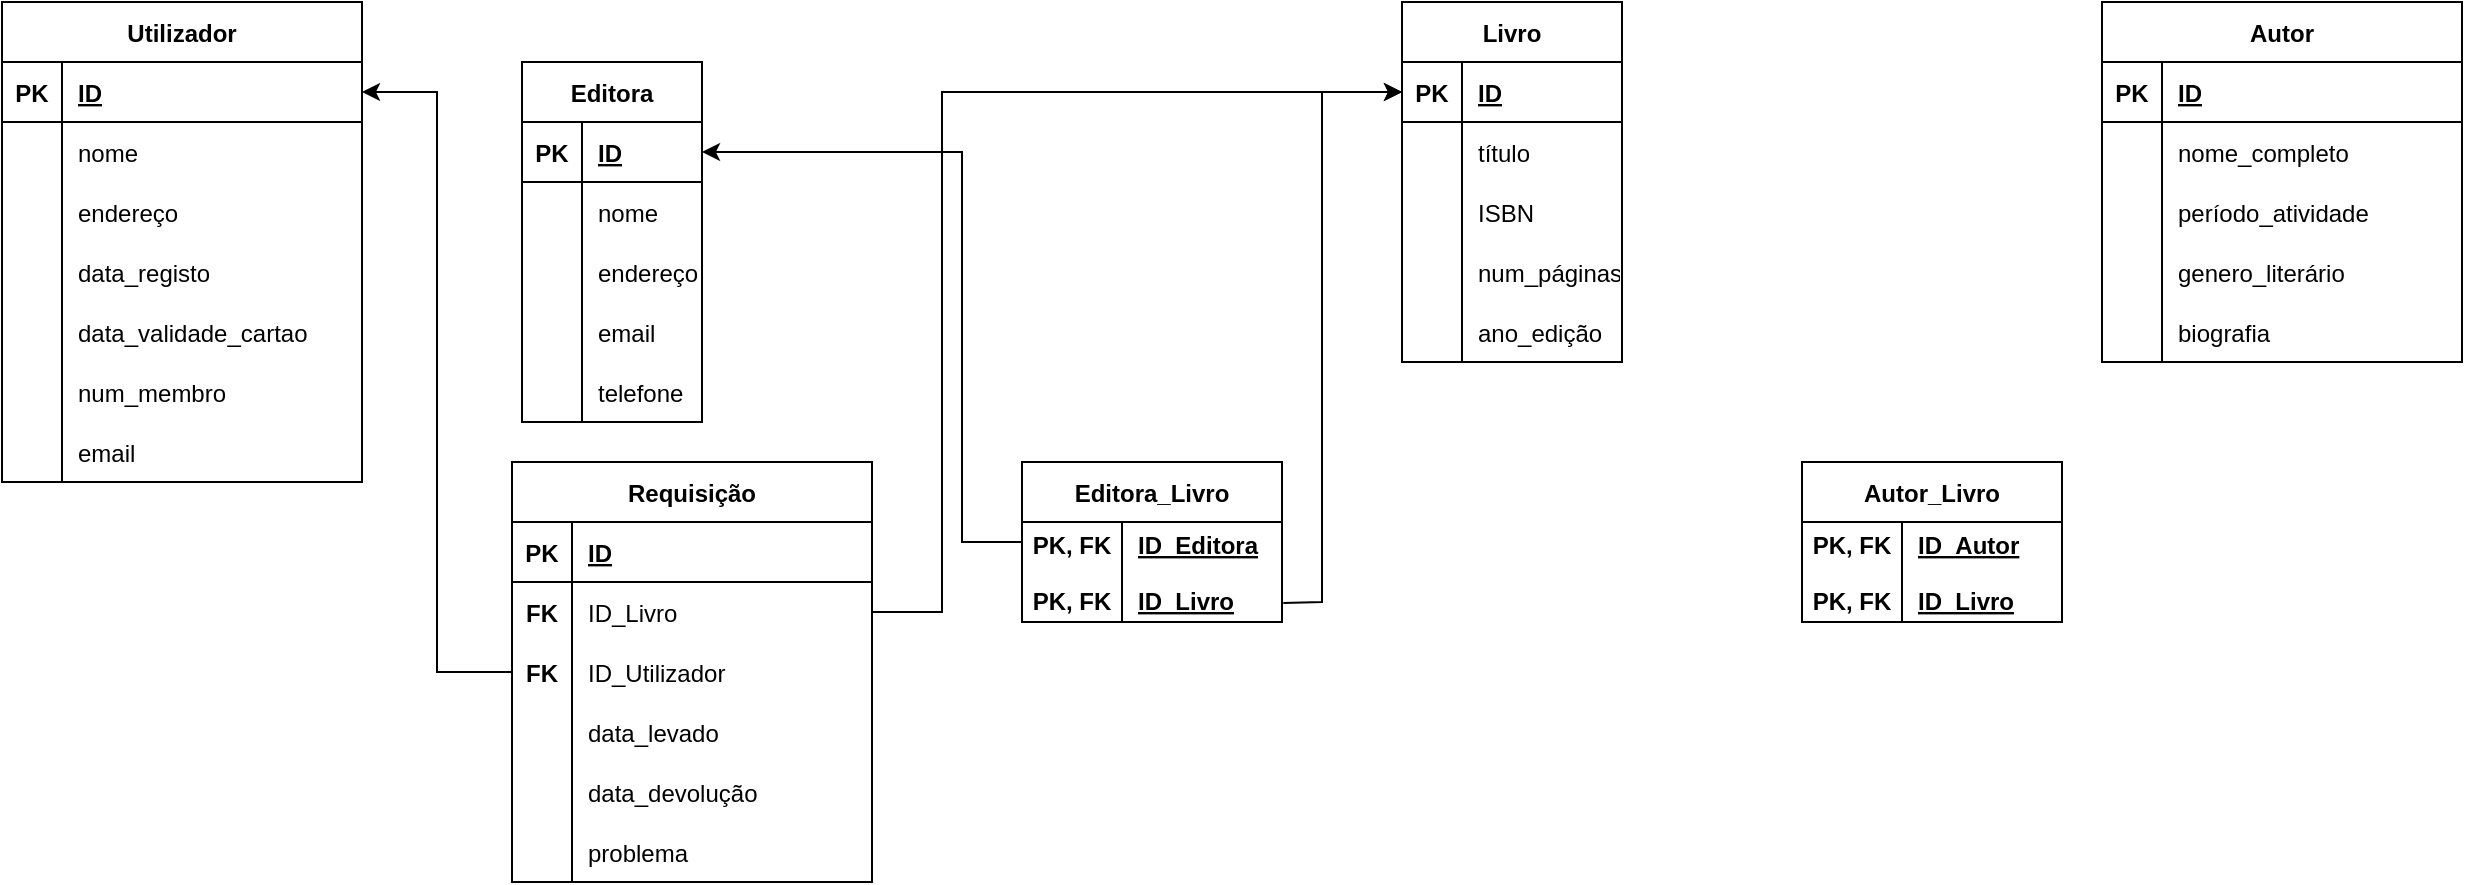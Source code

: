 <mxfile version="20.8.5" type="device"><diagram id="d6xPp4EMO8dRjzPWDGt7" name="Page-1"><mxGraphModel dx="2045" dy="637" grid="1" gridSize="10" guides="1" tooltips="1" connect="1" arrows="1" fold="1" page="1" pageScale="1" pageWidth="850" pageHeight="1100" math="0" shadow="0"><root><mxCell id="0"/><mxCell id="1" parent="0"/><mxCell id="xlH62Se6CiUaVuSIfC0U-5" value="Editora" style="shape=table;startSize=30;container=1;collapsible=1;childLayout=tableLayout;fixedRows=1;rowLines=0;fontStyle=1;align=center;resizeLast=1;" vertex="1" parent="1"><mxGeometry x="250" y="450" width="90" height="180" as="geometry"/></mxCell><mxCell id="xlH62Se6CiUaVuSIfC0U-6" value="" style="shape=tableRow;horizontal=0;startSize=0;swimlaneHead=0;swimlaneBody=0;fillColor=none;collapsible=0;dropTarget=0;points=[[0,0.5],[1,0.5]];portConstraint=eastwest;top=0;left=0;right=0;bottom=1;" vertex="1" parent="xlH62Se6CiUaVuSIfC0U-5"><mxGeometry y="30" width="90" height="30" as="geometry"/></mxCell><mxCell id="xlH62Se6CiUaVuSIfC0U-7" value="PK" style="shape=partialRectangle;connectable=0;fillColor=none;top=0;left=0;bottom=0;right=0;fontStyle=1;overflow=hidden;" vertex="1" parent="xlH62Se6CiUaVuSIfC0U-6"><mxGeometry width="30" height="30" as="geometry"><mxRectangle width="30" height="30" as="alternateBounds"/></mxGeometry></mxCell><mxCell id="xlH62Se6CiUaVuSIfC0U-8" value="ID" style="shape=partialRectangle;connectable=0;fillColor=none;top=0;left=0;bottom=0;right=0;align=left;spacingLeft=6;fontStyle=5;overflow=hidden;" vertex="1" parent="xlH62Se6CiUaVuSIfC0U-6"><mxGeometry x="30" width="60" height="30" as="geometry"><mxRectangle width="60" height="30" as="alternateBounds"/></mxGeometry></mxCell><mxCell id="xlH62Se6CiUaVuSIfC0U-9" value="" style="shape=tableRow;horizontal=0;startSize=0;swimlaneHead=0;swimlaneBody=0;fillColor=none;collapsible=0;dropTarget=0;points=[[0,0.5],[1,0.5]];portConstraint=eastwest;top=0;left=0;right=0;bottom=0;" vertex="1" parent="xlH62Se6CiUaVuSIfC0U-5"><mxGeometry y="60" width="90" height="30" as="geometry"/></mxCell><mxCell id="xlH62Se6CiUaVuSIfC0U-10" value="" style="shape=partialRectangle;connectable=0;fillColor=none;top=0;left=0;bottom=0;right=0;editable=1;overflow=hidden;" vertex="1" parent="xlH62Se6CiUaVuSIfC0U-9"><mxGeometry width="30" height="30" as="geometry"><mxRectangle width="30" height="30" as="alternateBounds"/></mxGeometry></mxCell><mxCell id="xlH62Se6CiUaVuSIfC0U-11" value="nome" style="shape=partialRectangle;connectable=0;fillColor=none;top=0;left=0;bottom=0;right=0;align=left;spacingLeft=6;overflow=hidden;" vertex="1" parent="xlH62Se6CiUaVuSIfC0U-9"><mxGeometry x="30" width="60" height="30" as="geometry"><mxRectangle width="60" height="30" as="alternateBounds"/></mxGeometry></mxCell><mxCell id="xlH62Se6CiUaVuSIfC0U-12" value="" style="shape=tableRow;horizontal=0;startSize=0;swimlaneHead=0;swimlaneBody=0;fillColor=none;collapsible=0;dropTarget=0;points=[[0,0.5],[1,0.5]];portConstraint=eastwest;top=0;left=0;right=0;bottom=0;" vertex="1" parent="xlH62Se6CiUaVuSIfC0U-5"><mxGeometry y="90" width="90" height="30" as="geometry"/></mxCell><mxCell id="xlH62Se6CiUaVuSIfC0U-13" value="" style="shape=partialRectangle;connectable=0;fillColor=none;top=0;left=0;bottom=0;right=0;editable=1;overflow=hidden;" vertex="1" parent="xlH62Se6CiUaVuSIfC0U-12"><mxGeometry width="30" height="30" as="geometry"><mxRectangle width="30" height="30" as="alternateBounds"/></mxGeometry></mxCell><mxCell id="xlH62Se6CiUaVuSIfC0U-14" value="endereço" style="shape=partialRectangle;connectable=0;fillColor=none;top=0;left=0;bottom=0;right=0;align=left;spacingLeft=6;overflow=hidden;" vertex="1" parent="xlH62Se6CiUaVuSIfC0U-12"><mxGeometry x="30" width="60" height="30" as="geometry"><mxRectangle width="60" height="30" as="alternateBounds"/></mxGeometry></mxCell><mxCell id="xlH62Se6CiUaVuSIfC0U-15" value="" style="shape=tableRow;horizontal=0;startSize=0;swimlaneHead=0;swimlaneBody=0;fillColor=none;collapsible=0;dropTarget=0;points=[[0,0.5],[1,0.5]];portConstraint=eastwest;top=0;left=0;right=0;bottom=0;" vertex="1" parent="xlH62Se6CiUaVuSIfC0U-5"><mxGeometry y="120" width="90" height="30" as="geometry"/></mxCell><mxCell id="xlH62Se6CiUaVuSIfC0U-16" value="" style="shape=partialRectangle;connectable=0;fillColor=none;top=0;left=0;bottom=0;right=0;editable=1;overflow=hidden;" vertex="1" parent="xlH62Se6CiUaVuSIfC0U-15"><mxGeometry width="30" height="30" as="geometry"><mxRectangle width="30" height="30" as="alternateBounds"/></mxGeometry></mxCell><mxCell id="xlH62Se6CiUaVuSIfC0U-17" value="email" style="shape=partialRectangle;connectable=0;fillColor=none;top=0;left=0;bottom=0;right=0;align=left;spacingLeft=6;overflow=hidden;" vertex="1" parent="xlH62Se6CiUaVuSIfC0U-15"><mxGeometry x="30" width="60" height="30" as="geometry"><mxRectangle width="60" height="30" as="alternateBounds"/></mxGeometry></mxCell><mxCell id="xlH62Se6CiUaVuSIfC0U-24" style="shape=tableRow;horizontal=0;startSize=0;swimlaneHead=0;swimlaneBody=0;fillColor=none;collapsible=0;dropTarget=0;points=[[0,0.5],[1,0.5]];portConstraint=eastwest;top=0;left=0;right=0;bottom=0;" vertex="1" parent="xlH62Se6CiUaVuSIfC0U-5"><mxGeometry y="150" width="90" height="30" as="geometry"/></mxCell><mxCell id="xlH62Se6CiUaVuSIfC0U-25" style="shape=partialRectangle;connectable=0;fillColor=none;top=0;left=0;bottom=0;right=0;editable=1;overflow=hidden;" vertex="1" parent="xlH62Se6CiUaVuSIfC0U-24"><mxGeometry width="30" height="30" as="geometry"><mxRectangle width="30" height="30" as="alternateBounds"/></mxGeometry></mxCell><mxCell id="xlH62Se6CiUaVuSIfC0U-26" value="telefone" style="shape=partialRectangle;connectable=0;fillColor=none;top=0;left=0;bottom=0;right=0;align=left;spacingLeft=6;overflow=hidden;" vertex="1" parent="xlH62Se6CiUaVuSIfC0U-24"><mxGeometry x="30" width="60" height="30" as="geometry"><mxRectangle width="60" height="30" as="alternateBounds"/></mxGeometry></mxCell><mxCell id="xlH62Se6CiUaVuSIfC0U-27" value="Autor" style="shape=table;startSize=30;container=1;collapsible=1;childLayout=tableLayout;fixedRows=1;rowLines=0;fontStyle=1;align=center;resizeLast=1;" vertex="1" parent="1"><mxGeometry x="1040" y="420" width="180" height="180" as="geometry"/></mxCell><mxCell id="xlH62Se6CiUaVuSIfC0U-28" value="" style="shape=tableRow;horizontal=0;startSize=0;swimlaneHead=0;swimlaneBody=0;fillColor=none;collapsible=0;dropTarget=0;points=[[0,0.5],[1,0.5]];portConstraint=eastwest;top=0;left=0;right=0;bottom=1;" vertex="1" parent="xlH62Se6CiUaVuSIfC0U-27"><mxGeometry y="30" width="180" height="30" as="geometry"/></mxCell><mxCell id="xlH62Se6CiUaVuSIfC0U-29" value="PK" style="shape=partialRectangle;connectable=0;fillColor=none;top=0;left=0;bottom=0;right=0;fontStyle=1;overflow=hidden;" vertex="1" parent="xlH62Se6CiUaVuSIfC0U-28"><mxGeometry width="30" height="30" as="geometry"><mxRectangle width="30" height="30" as="alternateBounds"/></mxGeometry></mxCell><mxCell id="xlH62Se6CiUaVuSIfC0U-30" value="ID" style="shape=partialRectangle;connectable=0;fillColor=none;top=0;left=0;bottom=0;right=0;align=left;spacingLeft=6;fontStyle=5;overflow=hidden;" vertex="1" parent="xlH62Se6CiUaVuSIfC0U-28"><mxGeometry x="30" width="150" height="30" as="geometry"><mxRectangle width="150" height="30" as="alternateBounds"/></mxGeometry></mxCell><mxCell id="xlH62Se6CiUaVuSIfC0U-31" value="" style="shape=tableRow;horizontal=0;startSize=0;swimlaneHead=0;swimlaneBody=0;fillColor=none;collapsible=0;dropTarget=0;points=[[0,0.5],[1,0.5]];portConstraint=eastwest;top=0;left=0;right=0;bottom=0;" vertex="1" parent="xlH62Se6CiUaVuSIfC0U-27"><mxGeometry y="60" width="180" height="30" as="geometry"/></mxCell><mxCell id="xlH62Se6CiUaVuSIfC0U-32" value="" style="shape=partialRectangle;connectable=0;fillColor=none;top=0;left=0;bottom=0;right=0;editable=1;overflow=hidden;" vertex="1" parent="xlH62Se6CiUaVuSIfC0U-31"><mxGeometry width="30" height="30" as="geometry"><mxRectangle width="30" height="30" as="alternateBounds"/></mxGeometry></mxCell><mxCell id="xlH62Se6CiUaVuSIfC0U-33" value="nome_completo" style="shape=partialRectangle;connectable=0;fillColor=none;top=0;left=0;bottom=0;right=0;align=left;spacingLeft=6;overflow=hidden;" vertex="1" parent="xlH62Se6CiUaVuSIfC0U-31"><mxGeometry x="30" width="150" height="30" as="geometry"><mxRectangle width="150" height="30" as="alternateBounds"/></mxGeometry></mxCell><mxCell id="xlH62Se6CiUaVuSIfC0U-34" value="" style="shape=tableRow;horizontal=0;startSize=0;swimlaneHead=0;swimlaneBody=0;fillColor=none;collapsible=0;dropTarget=0;points=[[0,0.5],[1,0.5]];portConstraint=eastwest;top=0;left=0;right=0;bottom=0;" vertex="1" parent="xlH62Se6CiUaVuSIfC0U-27"><mxGeometry y="90" width="180" height="30" as="geometry"/></mxCell><mxCell id="xlH62Se6CiUaVuSIfC0U-35" value="" style="shape=partialRectangle;connectable=0;fillColor=none;top=0;left=0;bottom=0;right=0;editable=1;overflow=hidden;" vertex="1" parent="xlH62Se6CiUaVuSIfC0U-34"><mxGeometry width="30" height="30" as="geometry"><mxRectangle width="30" height="30" as="alternateBounds"/></mxGeometry></mxCell><mxCell id="xlH62Se6CiUaVuSIfC0U-36" value="período_atividade" style="shape=partialRectangle;connectable=0;fillColor=none;top=0;left=0;bottom=0;right=0;align=left;spacingLeft=6;overflow=hidden;" vertex="1" parent="xlH62Se6CiUaVuSIfC0U-34"><mxGeometry x="30" width="150" height="30" as="geometry"><mxRectangle width="150" height="30" as="alternateBounds"/></mxGeometry></mxCell><mxCell id="xlH62Se6CiUaVuSIfC0U-37" value="" style="shape=tableRow;horizontal=0;startSize=0;swimlaneHead=0;swimlaneBody=0;fillColor=none;collapsible=0;dropTarget=0;points=[[0,0.5],[1,0.5]];portConstraint=eastwest;top=0;left=0;right=0;bottom=0;" vertex="1" parent="xlH62Se6CiUaVuSIfC0U-27"><mxGeometry y="120" width="180" height="30" as="geometry"/></mxCell><mxCell id="xlH62Se6CiUaVuSIfC0U-38" value="" style="shape=partialRectangle;connectable=0;fillColor=none;top=0;left=0;bottom=0;right=0;editable=1;overflow=hidden;" vertex="1" parent="xlH62Se6CiUaVuSIfC0U-37"><mxGeometry width="30" height="30" as="geometry"><mxRectangle width="30" height="30" as="alternateBounds"/></mxGeometry></mxCell><mxCell id="xlH62Se6CiUaVuSIfC0U-39" value="genero_literário" style="shape=partialRectangle;connectable=0;fillColor=none;top=0;left=0;bottom=0;right=0;align=left;spacingLeft=6;overflow=hidden;" vertex="1" parent="xlH62Se6CiUaVuSIfC0U-37"><mxGeometry x="30" width="150" height="30" as="geometry"><mxRectangle width="150" height="30" as="alternateBounds"/></mxGeometry></mxCell><mxCell id="xlH62Se6CiUaVuSIfC0U-40" style="shape=tableRow;horizontal=0;startSize=0;swimlaneHead=0;swimlaneBody=0;fillColor=none;collapsible=0;dropTarget=0;points=[[0,0.5],[1,0.5]];portConstraint=eastwest;top=0;left=0;right=0;bottom=0;" vertex="1" parent="xlH62Se6CiUaVuSIfC0U-27"><mxGeometry y="150" width="180" height="30" as="geometry"/></mxCell><mxCell id="xlH62Se6CiUaVuSIfC0U-41" style="shape=partialRectangle;connectable=0;fillColor=none;top=0;left=0;bottom=0;right=0;editable=1;overflow=hidden;" vertex="1" parent="xlH62Se6CiUaVuSIfC0U-40"><mxGeometry width="30" height="30" as="geometry"><mxRectangle width="30" height="30" as="alternateBounds"/></mxGeometry></mxCell><mxCell id="xlH62Se6CiUaVuSIfC0U-42" value="biografia" style="shape=partialRectangle;connectable=0;fillColor=none;top=0;left=0;bottom=0;right=0;align=left;spacingLeft=6;overflow=hidden;" vertex="1" parent="xlH62Se6CiUaVuSIfC0U-40"><mxGeometry x="30" width="150" height="30" as="geometry"><mxRectangle width="150" height="30" as="alternateBounds"/></mxGeometry></mxCell><mxCell id="xlH62Se6CiUaVuSIfC0U-43" value="Livro" style="shape=table;startSize=30;container=1;collapsible=1;childLayout=tableLayout;fixedRows=1;rowLines=0;fontStyle=1;align=center;resizeLast=1;" vertex="1" parent="1"><mxGeometry x="690" y="420" width="110" height="180" as="geometry"/></mxCell><mxCell id="xlH62Se6CiUaVuSIfC0U-44" value="" style="shape=tableRow;horizontal=0;startSize=0;swimlaneHead=0;swimlaneBody=0;fillColor=none;collapsible=0;dropTarget=0;points=[[0,0.5],[1,0.5]];portConstraint=eastwest;top=0;left=0;right=0;bottom=1;" vertex="1" parent="xlH62Se6CiUaVuSIfC0U-43"><mxGeometry y="30" width="110" height="30" as="geometry"/></mxCell><mxCell id="xlH62Se6CiUaVuSIfC0U-45" value="PK" style="shape=partialRectangle;connectable=0;fillColor=none;top=0;left=0;bottom=0;right=0;fontStyle=1;overflow=hidden;" vertex="1" parent="xlH62Se6CiUaVuSIfC0U-44"><mxGeometry width="30" height="30" as="geometry"><mxRectangle width="30" height="30" as="alternateBounds"/></mxGeometry></mxCell><mxCell id="xlH62Se6CiUaVuSIfC0U-46" value="ID" style="shape=partialRectangle;connectable=0;fillColor=none;top=0;left=0;bottom=0;right=0;align=left;spacingLeft=6;fontStyle=5;overflow=hidden;" vertex="1" parent="xlH62Se6CiUaVuSIfC0U-44"><mxGeometry x="30" width="80" height="30" as="geometry"><mxRectangle width="80" height="30" as="alternateBounds"/></mxGeometry></mxCell><mxCell id="xlH62Se6CiUaVuSIfC0U-47" value="" style="shape=tableRow;horizontal=0;startSize=0;swimlaneHead=0;swimlaneBody=0;fillColor=none;collapsible=0;dropTarget=0;points=[[0,0.5],[1,0.5]];portConstraint=eastwest;top=0;left=0;right=0;bottom=0;" vertex="1" parent="xlH62Se6CiUaVuSIfC0U-43"><mxGeometry y="60" width="110" height="30" as="geometry"/></mxCell><mxCell id="xlH62Se6CiUaVuSIfC0U-48" value="" style="shape=partialRectangle;connectable=0;fillColor=none;top=0;left=0;bottom=0;right=0;editable=1;overflow=hidden;" vertex="1" parent="xlH62Se6CiUaVuSIfC0U-47"><mxGeometry width="30" height="30" as="geometry"><mxRectangle width="30" height="30" as="alternateBounds"/></mxGeometry></mxCell><mxCell id="xlH62Se6CiUaVuSIfC0U-49" value="título" style="shape=partialRectangle;connectable=0;fillColor=none;top=0;left=0;bottom=0;right=0;align=left;spacingLeft=6;overflow=hidden;" vertex="1" parent="xlH62Se6CiUaVuSIfC0U-47"><mxGeometry x="30" width="80" height="30" as="geometry"><mxRectangle width="80" height="30" as="alternateBounds"/></mxGeometry></mxCell><mxCell id="xlH62Se6CiUaVuSIfC0U-50" value="" style="shape=tableRow;horizontal=0;startSize=0;swimlaneHead=0;swimlaneBody=0;fillColor=none;collapsible=0;dropTarget=0;points=[[0,0.5],[1,0.5]];portConstraint=eastwest;top=0;left=0;right=0;bottom=0;" vertex="1" parent="xlH62Se6CiUaVuSIfC0U-43"><mxGeometry y="90" width="110" height="30" as="geometry"/></mxCell><mxCell id="xlH62Se6CiUaVuSIfC0U-51" value="" style="shape=partialRectangle;connectable=0;fillColor=none;top=0;left=0;bottom=0;right=0;editable=1;overflow=hidden;" vertex="1" parent="xlH62Se6CiUaVuSIfC0U-50"><mxGeometry width="30" height="30" as="geometry"><mxRectangle width="30" height="30" as="alternateBounds"/></mxGeometry></mxCell><mxCell id="xlH62Se6CiUaVuSIfC0U-52" value="ISBN" style="shape=partialRectangle;connectable=0;fillColor=none;top=0;left=0;bottom=0;right=0;align=left;spacingLeft=6;overflow=hidden;" vertex="1" parent="xlH62Se6CiUaVuSIfC0U-50"><mxGeometry x="30" width="80" height="30" as="geometry"><mxRectangle width="80" height="30" as="alternateBounds"/></mxGeometry></mxCell><mxCell id="xlH62Se6CiUaVuSIfC0U-53" value="" style="shape=tableRow;horizontal=0;startSize=0;swimlaneHead=0;swimlaneBody=0;fillColor=none;collapsible=0;dropTarget=0;points=[[0,0.5],[1,0.5]];portConstraint=eastwest;top=0;left=0;right=0;bottom=0;" vertex="1" parent="xlH62Se6CiUaVuSIfC0U-43"><mxGeometry y="120" width="110" height="30" as="geometry"/></mxCell><mxCell id="xlH62Se6CiUaVuSIfC0U-54" value="" style="shape=partialRectangle;connectable=0;fillColor=none;top=0;left=0;bottom=0;right=0;editable=1;overflow=hidden;" vertex="1" parent="xlH62Se6CiUaVuSIfC0U-53"><mxGeometry width="30" height="30" as="geometry"><mxRectangle width="30" height="30" as="alternateBounds"/></mxGeometry></mxCell><mxCell id="xlH62Se6CiUaVuSIfC0U-55" value="num_páginas" style="shape=partialRectangle;connectable=0;fillColor=none;top=0;left=0;bottom=0;right=0;align=left;spacingLeft=6;overflow=hidden;" vertex="1" parent="xlH62Se6CiUaVuSIfC0U-53"><mxGeometry x="30" width="80" height="30" as="geometry"><mxRectangle width="80" height="30" as="alternateBounds"/></mxGeometry></mxCell><mxCell id="xlH62Se6CiUaVuSIfC0U-56" style="shape=tableRow;horizontal=0;startSize=0;swimlaneHead=0;swimlaneBody=0;fillColor=none;collapsible=0;dropTarget=0;points=[[0,0.5],[1,0.5]];portConstraint=eastwest;top=0;left=0;right=0;bottom=0;" vertex="1" parent="xlH62Se6CiUaVuSIfC0U-43"><mxGeometry y="150" width="110" height="30" as="geometry"/></mxCell><mxCell id="xlH62Se6CiUaVuSIfC0U-57" style="shape=partialRectangle;connectable=0;fillColor=none;top=0;left=0;bottom=0;right=0;editable=1;overflow=hidden;" vertex="1" parent="xlH62Se6CiUaVuSIfC0U-56"><mxGeometry width="30" height="30" as="geometry"><mxRectangle width="30" height="30" as="alternateBounds"/></mxGeometry></mxCell><mxCell id="xlH62Se6CiUaVuSIfC0U-58" value="ano_edição" style="shape=partialRectangle;connectable=0;fillColor=none;top=0;left=0;bottom=0;right=0;align=left;spacingLeft=6;overflow=hidden;" vertex="1" parent="xlH62Se6CiUaVuSIfC0U-56"><mxGeometry x="30" width="80" height="30" as="geometry"><mxRectangle width="80" height="30" as="alternateBounds"/></mxGeometry></mxCell><mxCell id="xlH62Se6CiUaVuSIfC0U-59" value="Editora_Livro" style="shape=table;startSize=30;container=1;collapsible=1;childLayout=tableLayout;fixedRows=1;rowLines=0;fontStyle=1;align=center;resizeLast=1;" vertex="1" parent="1"><mxGeometry x="500" y="650" width="130" height="80" as="geometry"/></mxCell><mxCell id="xlH62Se6CiUaVuSIfC0U-60" value="" style="shape=tableRow;horizontal=0;startSize=0;swimlaneHead=0;swimlaneBody=0;fillColor=none;collapsible=0;dropTarget=0;points=[[0,0.5],[1,0.5]];portConstraint=eastwest;top=0;left=0;right=0;bottom=1;" vertex="1" parent="xlH62Se6CiUaVuSIfC0U-59"><mxGeometry y="30" width="130" height="50" as="geometry"/></mxCell><mxCell id="xlH62Se6CiUaVuSIfC0U-61" value="PK, FK&#10;&#10;PK, FK" style="shape=partialRectangle;connectable=0;fillColor=none;top=0;left=0;bottom=0;right=0;fontStyle=1;overflow=hidden;" vertex="1" parent="xlH62Se6CiUaVuSIfC0U-60"><mxGeometry width="50" height="50" as="geometry"><mxRectangle width="50" height="50" as="alternateBounds"/></mxGeometry></mxCell><mxCell id="xlH62Se6CiUaVuSIfC0U-62" value="ID_Editora&#10;&#10;ID_Livro" style="shape=partialRectangle;connectable=0;fillColor=none;top=0;left=0;bottom=0;right=0;align=left;spacingLeft=6;fontStyle=5;overflow=hidden;" vertex="1" parent="xlH62Se6CiUaVuSIfC0U-60"><mxGeometry x="50" width="80" height="50" as="geometry"><mxRectangle width="80" height="50" as="alternateBounds"/></mxGeometry></mxCell><mxCell id="xlH62Se6CiUaVuSIfC0U-75" value="Autor_Livro" style="shape=table;startSize=30;container=1;collapsible=1;childLayout=tableLayout;fixedRows=1;rowLines=0;fontStyle=1;align=center;resizeLast=1;" vertex="1" parent="1"><mxGeometry x="890" y="650" width="130" height="80" as="geometry"/></mxCell><mxCell id="xlH62Se6CiUaVuSIfC0U-76" value="" style="shape=tableRow;horizontal=0;startSize=0;swimlaneHead=0;swimlaneBody=0;fillColor=none;collapsible=0;dropTarget=0;points=[[0,0.5],[1,0.5]];portConstraint=eastwest;top=0;left=0;right=0;bottom=1;" vertex="1" parent="xlH62Se6CiUaVuSIfC0U-75"><mxGeometry y="30" width="130" height="50" as="geometry"/></mxCell><mxCell id="xlH62Se6CiUaVuSIfC0U-77" value="PK, FK&#10;&#10;PK, FK" style="shape=partialRectangle;connectable=0;fillColor=none;top=0;left=0;bottom=0;right=0;fontStyle=1;overflow=hidden;" vertex="1" parent="xlH62Se6CiUaVuSIfC0U-76"><mxGeometry width="50" height="50" as="geometry"><mxRectangle width="50" height="50" as="alternateBounds"/></mxGeometry></mxCell><mxCell id="xlH62Se6CiUaVuSIfC0U-78" value="ID_Autor&#10;&#10;ID_Livro" style="shape=partialRectangle;connectable=0;fillColor=none;top=0;left=0;bottom=0;right=0;align=left;spacingLeft=6;fontStyle=5;overflow=hidden;" vertex="1" parent="xlH62Se6CiUaVuSIfC0U-76"><mxGeometry x="50" width="80" height="50" as="geometry"><mxRectangle width="80" height="50" as="alternateBounds"/></mxGeometry></mxCell><mxCell id="xlH62Se6CiUaVuSIfC0U-79" value="Utilizador" style="shape=table;startSize=30;container=1;collapsible=1;childLayout=tableLayout;fixedRows=1;rowLines=0;fontStyle=1;align=center;resizeLast=1;" vertex="1" parent="1"><mxGeometry x="-10" y="420" width="180" height="240" as="geometry"/></mxCell><mxCell id="xlH62Se6CiUaVuSIfC0U-80" value="" style="shape=tableRow;horizontal=0;startSize=0;swimlaneHead=0;swimlaneBody=0;fillColor=none;collapsible=0;dropTarget=0;points=[[0,0.5],[1,0.5]];portConstraint=eastwest;top=0;left=0;right=0;bottom=1;" vertex="1" parent="xlH62Se6CiUaVuSIfC0U-79"><mxGeometry y="30" width="180" height="30" as="geometry"/></mxCell><mxCell id="xlH62Se6CiUaVuSIfC0U-81" value="PK" style="shape=partialRectangle;connectable=0;fillColor=none;top=0;left=0;bottom=0;right=0;fontStyle=1;overflow=hidden;" vertex="1" parent="xlH62Se6CiUaVuSIfC0U-80"><mxGeometry width="30" height="30" as="geometry"><mxRectangle width="30" height="30" as="alternateBounds"/></mxGeometry></mxCell><mxCell id="xlH62Se6CiUaVuSIfC0U-82" value="ID" style="shape=partialRectangle;connectable=0;fillColor=none;top=0;left=0;bottom=0;right=0;align=left;spacingLeft=6;fontStyle=5;overflow=hidden;" vertex="1" parent="xlH62Se6CiUaVuSIfC0U-80"><mxGeometry x="30" width="150" height="30" as="geometry"><mxRectangle width="150" height="30" as="alternateBounds"/></mxGeometry></mxCell><mxCell id="xlH62Se6CiUaVuSIfC0U-83" value="" style="shape=tableRow;horizontal=0;startSize=0;swimlaneHead=0;swimlaneBody=0;fillColor=none;collapsible=0;dropTarget=0;points=[[0,0.5],[1,0.5]];portConstraint=eastwest;top=0;left=0;right=0;bottom=0;" vertex="1" parent="xlH62Se6CiUaVuSIfC0U-79"><mxGeometry y="60" width="180" height="30" as="geometry"/></mxCell><mxCell id="xlH62Se6CiUaVuSIfC0U-84" value="" style="shape=partialRectangle;connectable=0;fillColor=none;top=0;left=0;bottom=0;right=0;editable=1;overflow=hidden;" vertex="1" parent="xlH62Se6CiUaVuSIfC0U-83"><mxGeometry width="30" height="30" as="geometry"><mxRectangle width="30" height="30" as="alternateBounds"/></mxGeometry></mxCell><mxCell id="xlH62Se6CiUaVuSIfC0U-85" value="nome" style="shape=partialRectangle;connectable=0;fillColor=none;top=0;left=0;bottom=0;right=0;align=left;spacingLeft=6;overflow=hidden;" vertex="1" parent="xlH62Se6CiUaVuSIfC0U-83"><mxGeometry x="30" width="150" height="30" as="geometry"><mxRectangle width="150" height="30" as="alternateBounds"/></mxGeometry></mxCell><mxCell id="xlH62Se6CiUaVuSIfC0U-86" value="" style="shape=tableRow;horizontal=0;startSize=0;swimlaneHead=0;swimlaneBody=0;fillColor=none;collapsible=0;dropTarget=0;points=[[0,0.5],[1,0.5]];portConstraint=eastwest;top=0;left=0;right=0;bottom=0;" vertex="1" parent="xlH62Se6CiUaVuSIfC0U-79"><mxGeometry y="90" width="180" height="30" as="geometry"/></mxCell><mxCell id="xlH62Se6CiUaVuSIfC0U-87" value="" style="shape=partialRectangle;connectable=0;fillColor=none;top=0;left=0;bottom=0;right=0;editable=1;overflow=hidden;" vertex="1" parent="xlH62Se6CiUaVuSIfC0U-86"><mxGeometry width="30" height="30" as="geometry"><mxRectangle width="30" height="30" as="alternateBounds"/></mxGeometry></mxCell><mxCell id="xlH62Se6CiUaVuSIfC0U-88" value="endereço" style="shape=partialRectangle;connectable=0;fillColor=none;top=0;left=0;bottom=0;right=0;align=left;spacingLeft=6;overflow=hidden;" vertex="1" parent="xlH62Se6CiUaVuSIfC0U-86"><mxGeometry x="30" width="150" height="30" as="geometry"><mxRectangle width="150" height="30" as="alternateBounds"/></mxGeometry></mxCell><mxCell id="xlH62Se6CiUaVuSIfC0U-89" value="" style="shape=tableRow;horizontal=0;startSize=0;swimlaneHead=0;swimlaneBody=0;fillColor=none;collapsible=0;dropTarget=0;points=[[0,0.5],[1,0.5]];portConstraint=eastwest;top=0;left=0;right=0;bottom=0;" vertex="1" parent="xlH62Se6CiUaVuSIfC0U-79"><mxGeometry y="120" width="180" height="30" as="geometry"/></mxCell><mxCell id="xlH62Se6CiUaVuSIfC0U-90" value="" style="shape=partialRectangle;connectable=0;fillColor=none;top=0;left=0;bottom=0;right=0;editable=1;overflow=hidden;" vertex="1" parent="xlH62Se6CiUaVuSIfC0U-89"><mxGeometry width="30" height="30" as="geometry"><mxRectangle width="30" height="30" as="alternateBounds"/></mxGeometry></mxCell><mxCell id="xlH62Se6CiUaVuSIfC0U-91" value="data_registo" style="shape=partialRectangle;connectable=0;fillColor=none;top=0;left=0;bottom=0;right=0;align=left;spacingLeft=6;overflow=hidden;" vertex="1" parent="xlH62Se6CiUaVuSIfC0U-89"><mxGeometry x="30" width="150" height="30" as="geometry"><mxRectangle width="150" height="30" as="alternateBounds"/></mxGeometry></mxCell><mxCell id="xlH62Se6CiUaVuSIfC0U-92" style="shape=tableRow;horizontal=0;startSize=0;swimlaneHead=0;swimlaneBody=0;fillColor=none;collapsible=0;dropTarget=0;points=[[0,0.5],[1,0.5]];portConstraint=eastwest;top=0;left=0;right=0;bottom=0;" vertex="1" parent="xlH62Se6CiUaVuSIfC0U-79"><mxGeometry y="150" width="180" height="30" as="geometry"/></mxCell><mxCell id="xlH62Se6CiUaVuSIfC0U-93" style="shape=partialRectangle;connectable=0;fillColor=none;top=0;left=0;bottom=0;right=0;editable=1;overflow=hidden;" vertex="1" parent="xlH62Se6CiUaVuSIfC0U-92"><mxGeometry width="30" height="30" as="geometry"><mxRectangle width="30" height="30" as="alternateBounds"/></mxGeometry></mxCell><mxCell id="xlH62Se6CiUaVuSIfC0U-94" value="data_validade_cartao" style="shape=partialRectangle;connectable=0;fillColor=none;top=0;left=0;bottom=0;right=0;align=left;spacingLeft=6;overflow=hidden;" vertex="1" parent="xlH62Se6CiUaVuSIfC0U-92"><mxGeometry x="30" width="150" height="30" as="geometry"><mxRectangle width="150" height="30" as="alternateBounds"/></mxGeometry></mxCell><mxCell id="xlH62Se6CiUaVuSIfC0U-98" style="shape=tableRow;horizontal=0;startSize=0;swimlaneHead=0;swimlaneBody=0;fillColor=none;collapsible=0;dropTarget=0;points=[[0,0.5],[1,0.5]];portConstraint=eastwest;top=0;left=0;right=0;bottom=0;" vertex="1" parent="xlH62Se6CiUaVuSIfC0U-79"><mxGeometry y="180" width="180" height="30" as="geometry"/></mxCell><mxCell id="xlH62Se6CiUaVuSIfC0U-99" style="shape=partialRectangle;connectable=0;fillColor=none;top=0;left=0;bottom=0;right=0;editable=1;overflow=hidden;" vertex="1" parent="xlH62Se6CiUaVuSIfC0U-98"><mxGeometry width="30" height="30" as="geometry"><mxRectangle width="30" height="30" as="alternateBounds"/></mxGeometry></mxCell><mxCell id="xlH62Se6CiUaVuSIfC0U-100" value="num_membro" style="shape=partialRectangle;connectable=0;fillColor=none;top=0;left=0;bottom=0;right=0;align=left;spacingLeft=6;overflow=hidden;" vertex="1" parent="xlH62Se6CiUaVuSIfC0U-98"><mxGeometry x="30" width="150" height="30" as="geometry"><mxRectangle width="150" height="30" as="alternateBounds"/></mxGeometry></mxCell><mxCell id="xlH62Se6CiUaVuSIfC0U-95" style="shape=tableRow;horizontal=0;startSize=0;swimlaneHead=0;swimlaneBody=0;fillColor=none;collapsible=0;dropTarget=0;points=[[0,0.5],[1,0.5]];portConstraint=eastwest;top=0;left=0;right=0;bottom=0;" vertex="1" parent="xlH62Se6CiUaVuSIfC0U-79"><mxGeometry y="210" width="180" height="30" as="geometry"/></mxCell><mxCell id="xlH62Se6CiUaVuSIfC0U-96" style="shape=partialRectangle;connectable=0;fillColor=none;top=0;left=0;bottom=0;right=0;editable=1;overflow=hidden;" vertex="1" parent="xlH62Se6CiUaVuSIfC0U-95"><mxGeometry width="30" height="30" as="geometry"><mxRectangle width="30" height="30" as="alternateBounds"/></mxGeometry></mxCell><mxCell id="xlH62Se6CiUaVuSIfC0U-97" value="email" style="shape=partialRectangle;connectable=0;fillColor=none;top=0;left=0;bottom=0;right=0;align=left;spacingLeft=6;overflow=hidden;" vertex="1" parent="xlH62Se6CiUaVuSIfC0U-95"><mxGeometry x="30" width="150" height="30" as="geometry"><mxRectangle width="150" height="30" as="alternateBounds"/></mxGeometry></mxCell><mxCell id="xlH62Se6CiUaVuSIfC0U-101" value="Requisição" style="shape=table;startSize=30;container=1;collapsible=1;childLayout=tableLayout;fixedRows=1;rowLines=0;fontStyle=1;align=center;resizeLast=1;" vertex="1" parent="1"><mxGeometry x="245" y="650" width="180" height="210" as="geometry"/></mxCell><mxCell id="xlH62Se6CiUaVuSIfC0U-102" value="" style="shape=tableRow;horizontal=0;startSize=0;swimlaneHead=0;swimlaneBody=0;fillColor=none;collapsible=0;dropTarget=0;points=[[0,0.5],[1,0.5]];portConstraint=eastwest;top=0;left=0;right=0;bottom=1;" vertex="1" parent="xlH62Se6CiUaVuSIfC0U-101"><mxGeometry y="30" width="180" height="30" as="geometry"/></mxCell><mxCell id="xlH62Se6CiUaVuSIfC0U-103" value="PK" style="shape=partialRectangle;connectable=0;fillColor=none;top=0;left=0;bottom=0;right=0;fontStyle=1;overflow=hidden;" vertex="1" parent="xlH62Se6CiUaVuSIfC0U-102"><mxGeometry width="30" height="30" as="geometry"><mxRectangle width="30" height="30" as="alternateBounds"/></mxGeometry></mxCell><mxCell id="xlH62Se6CiUaVuSIfC0U-104" value="ID" style="shape=partialRectangle;connectable=0;fillColor=none;top=0;left=0;bottom=0;right=0;align=left;spacingLeft=6;fontStyle=5;overflow=hidden;" vertex="1" parent="xlH62Se6CiUaVuSIfC0U-102"><mxGeometry x="30" width="150" height="30" as="geometry"><mxRectangle width="150" height="30" as="alternateBounds"/></mxGeometry></mxCell><mxCell id="xlH62Se6CiUaVuSIfC0U-105" value="" style="shape=tableRow;horizontal=0;startSize=0;swimlaneHead=0;swimlaneBody=0;fillColor=none;collapsible=0;dropTarget=0;points=[[0,0.5],[1,0.5]];portConstraint=eastwest;top=0;left=0;right=0;bottom=0;" vertex="1" parent="xlH62Se6CiUaVuSIfC0U-101"><mxGeometry y="60" width="180" height="30" as="geometry"/></mxCell><mxCell id="xlH62Se6CiUaVuSIfC0U-106" value="FK" style="shape=partialRectangle;connectable=0;fillColor=none;top=0;left=0;bottom=0;right=0;editable=1;overflow=hidden;fontStyle=1" vertex="1" parent="xlH62Se6CiUaVuSIfC0U-105"><mxGeometry width="30" height="30" as="geometry"><mxRectangle width="30" height="30" as="alternateBounds"/></mxGeometry></mxCell><mxCell id="xlH62Se6CiUaVuSIfC0U-107" value="ID_Livro" style="shape=partialRectangle;connectable=0;fillColor=none;top=0;left=0;bottom=0;right=0;align=left;spacingLeft=6;overflow=hidden;" vertex="1" parent="xlH62Se6CiUaVuSIfC0U-105"><mxGeometry x="30" width="150" height="30" as="geometry"><mxRectangle width="150" height="30" as="alternateBounds"/></mxGeometry></mxCell><mxCell id="xlH62Se6CiUaVuSIfC0U-108" value="" style="shape=tableRow;horizontal=0;startSize=0;swimlaneHead=0;swimlaneBody=0;fillColor=none;collapsible=0;dropTarget=0;points=[[0,0.5],[1,0.5]];portConstraint=eastwest;top=0;left=0;right=0;bottom=0;" vertex="1" parent="xlH62Se6CiUaVuSIfC0U-101"><mxGeometry y="90" width="180" height="30" as="geometry"/></mxCell><mxCell id="xlH62Se6CiUaVuSIfC0U-109" value="FK" style="shape=partialRectangle;connectable=0;fillColor=none;top=0;left=0;bottom=0;right=0;editable=1;overflow=hidden;fontStyle=1" vertex="1" parent="xlH62Se6CiUaVuSIfC0U-108"><mxGeometry width="30" height="30" as="geometry"><mxRectangle width="30" height="30" as="alternateBounds"/></mxGeometry></mxCell><mxCell id="xlH62Se6CiUaVuSIfC0U-110" value="ID_Utilizador" style="shape=partialRectangle;connectable=0;fillColor=none;top=0;left=0;bottom=0;right=0;align=left;spacingLeft=6;overflow=hidden;" vertex="1" parent="xlH62Se6CiUaVuSIfC0U-108"><mxGeometry x="30" width="150" height="30" as="geometry"><mxRectangle width="150" height="30" as="alternateBounds"/></mxGeometry></mxCell><mxCell id="xlH62Se6CiUaVuSIfC0U-111" value="" style="shape=tableRow;horizontal=0;startSize=0;swimlaneHead=0;swimlaneBody=0;fillColor=none;collapsible=0;dropTarget=0;points=[[0,0.5],[1,0.5]];portConstraint=eastwest;top=0;left=0;right=0;bottom=0;" vertex="1" parent="xlH62Se6CiUaVuSIfC0U-101"><mxGeometry y="120" width="180" height="30" as="geometry"/></mxCell><mxCell id="xlH62Se6CiUaVuSIfC0U-112" value="" style="shape=partialRectangle;connectable=0;fillColor=none;top=0;left=0;bottom=0;right=0;editable=1;overflow=hidden;" vertex="1" parent="xlH62Se6CiUaVuSIfC0U-111"><mxGeometry width="30" height="30" as="geometry"><mxRectangle width="30" height="30" as="alternateBounds"/></mxGeometry></mxCell><mxCell id="xlH62Se6CiUaVuSIfC0U-113" value="data_levado" style="shape=partialRectangle;connectable=0;fillColor=none;top=0;left=0;bottom=0;right=0;align=left;spacingLeft=6;overflow=hidden;" vertex="1" parent="xlH62Se6CiUaVuSIfC0U-111"><mxGeometry x="30" width="150" height="30" as="geometry"><mxRectangle width="150" height="30" as="alternateBounds"/></mxGeometry></mxCell><mxCell id="xlH62Se6CiUaVuSIfC0U-114" style="shape=tableRow;horizontal=0;startSize=0;swimlaneHead=0;swimlaneBody=0;fillColor=none;collapsible=0;dropTarget=0;points=[[0,0.5],[1,0.5]];portConstraint=eastwest;top=0;left=0;right=0;bottom=0;" vertex="1" parent="xlH62Se6CiUaVuSIfC0U-101"><mxGeometry y="150" width="180" height="30" as="geometry"/></mxCell><mxCell id="xlH62Se6CiUaVuSIfC0U-115" style="shape=partialRectangle;connectable=0;fillColor=none;top=0;left=0;bottom=0;right=0;editable=1;overflow=hidden;" vertex="1" parent="xlH62Se6CiUaVuSIfC0U-114"><mxGeometry width="30" height="30" as="geometry"><mxRectangle width="30" height="30" as="alternateBounds"/></mxGeometry></mxCell><mxCell id="xlH62Se6CiUaVuSIfC0U-116" value="data_devolução" style="shape=partialRectangle;connectable=0;fillColor=none;top=0;left=0;bottom=0;right=0;align=left;spacingLeft=6;overflow=hidden;" vertex="1" parent="xlH62Se6CiUaVuSIfC0U-114"><mxGeometry x="30" width="150" height="30" as="geometry"><mxRectangle width="150" height="30" as="alternateBounds"/></mxGeometry></mxCell><mxCell id="xlH62Se6CiUaVuSIfC0U-117" style="shape=tableRow;horizontal=0;startSize=0;swimlaneHead=0;swimlaneBody=0;fillColor=none;collapsible=0;dropTarget=0;points=[[0,0.5],[1,0.5]];portConstraint=eastwest;top=0;left=0;right=0;bottom=0;" vertex="1" parent="xlH62Se6CiUaVuSIfC0U-101"><mxGeometry y="180" width="180" height="30" as="geometry"/></mxCell><mxCell id="xlH62Se6CiUaVuSIfC0U-118" style="shape=partialRectangle;connectable=0;fillColor=none;top=0;left=0;bottom=0;right=0;editable=1;overflow=hidden;" vertex="1" parent="xlH62Se6CiUaVuSIfC0U-117"><mxGeometry width="30" height="30" as="geometry"><mxRectangle width="30" height="30" as="alternateBounds"/></mxGeometry></mxCell><mxCell id="xlH62Se6CiUaVuSIfC0U-119" value="problema" style="shape=partialRectangle;connectable=0;fillColor=none;top=0;left=0;bottom=0;right=0;align=left;spacingLeft=6;overflow=hidden;" vertex="1" parent="xlH62Se6CiUaVuSIfC0U-117"><mxGeometry x="30" width="150" height="30" as="geometry"><mxRectangle width="150" height="30" as="alternateBounds"/></mxGeometry></mxCell><mxCell id="xlH62Se6CiUaVuSIfC0U-121" style="edgeStyle=orthogonalEdgeStyle;rounded=0;orthogonalLoop=1;jettySize=auto;html=1;exitX=1;exitY=0.5;exitDx=0;exitDy=0;entryX=0;entryY=0.5;entryDx=0;entryDy=0;" edge="1" parent="1" source="xlH62Se6CiUaVuSIfC0U-105" target="xlH62Se6CiUaVuSIfC0U-44"><mxGeometry relative="1" as="geometry"><Array as="points"><mxPoint x="460" y="725"/><mxPoint x="460" y="465"/></Array></mxGeometry></mxCell><mxCell id="xlH62Se6CiUaVuSIfC0U-122" style="edgeStyle=orthogonalEdgeStyle;rounded=0;orthogonalLoop=1;jettySize=auto;html=1;exitX=0;exitY=0.5;exitDx=0;exitDy=0;entryX=1;entryY=0.5;entryDx=0;entryDy=0;" edge="1" parent="1" source="xlH62Se6CiUaVuSIfC0U-108" target="xlH62Se6CiUaVuSIfC0U-80"><mxGeometry relative="1" as="geometry"/></mxCell><mxCell id="xlH62Se6CiUaVuSIfC0U-124" value="" style="endArrow=classic;html=1;rounded=0;entryX=1;entryY=0.5;entryDx=0;entryDy=0;exitX=0;exitY=0.2;exitDx=0;exitDy=0;exitPerimeter=0;" edge="1" parent="1" source="xlH62Se6CiUaVuSIfC0U-60" target="xlH62Se6CiUaVuSIfC0U-6"><mxGeometry width="50" height="50" relative="1" as="geometry"><mxPoint x="470" y="690" as="sourcePoint"/><mxPoint x="580" y="530" as="targetPoint"/><Array as="points"><mxPoint x="470" y="690"/><mxPoint x="470" y="670"/><mxPoint x="470" y="640"/><mxPoint x="470" y="590"/><mxPoint x="470" y="495"/></Array></mxGeometry></mxCell><mxCell id="xlH62Se6CiUaVuSIfC0U-127" value="" style="endArrow=classic;html=1;rounded=0;exitX=1.005;exitY=0.81;exitDx=0;exitDy=0;exitPerimeter=0;entryX=0;entryY=0.5;entryDx=0;entryDy=0;" edge="1" parent="1" source="xlH62Se6CiUaVuSIfC0U-60" target="xlH62Se6CiUaVuSIfC0U-44"><mxGeometry width="50" height="50" relative="1" as="geometry"><mxPoint x="520" y="590" as="sourcePoint"/><mxPoint x="570" y="540" as="targetPoint"/><Array as="points"><mxPoint x="650" y="720"/><mxPoint x="650" y="590"/><mxPoint x="650" y="465"/></Array></mxGeometry></mxCell></root></mxGraphModel></diagram></mxfile>